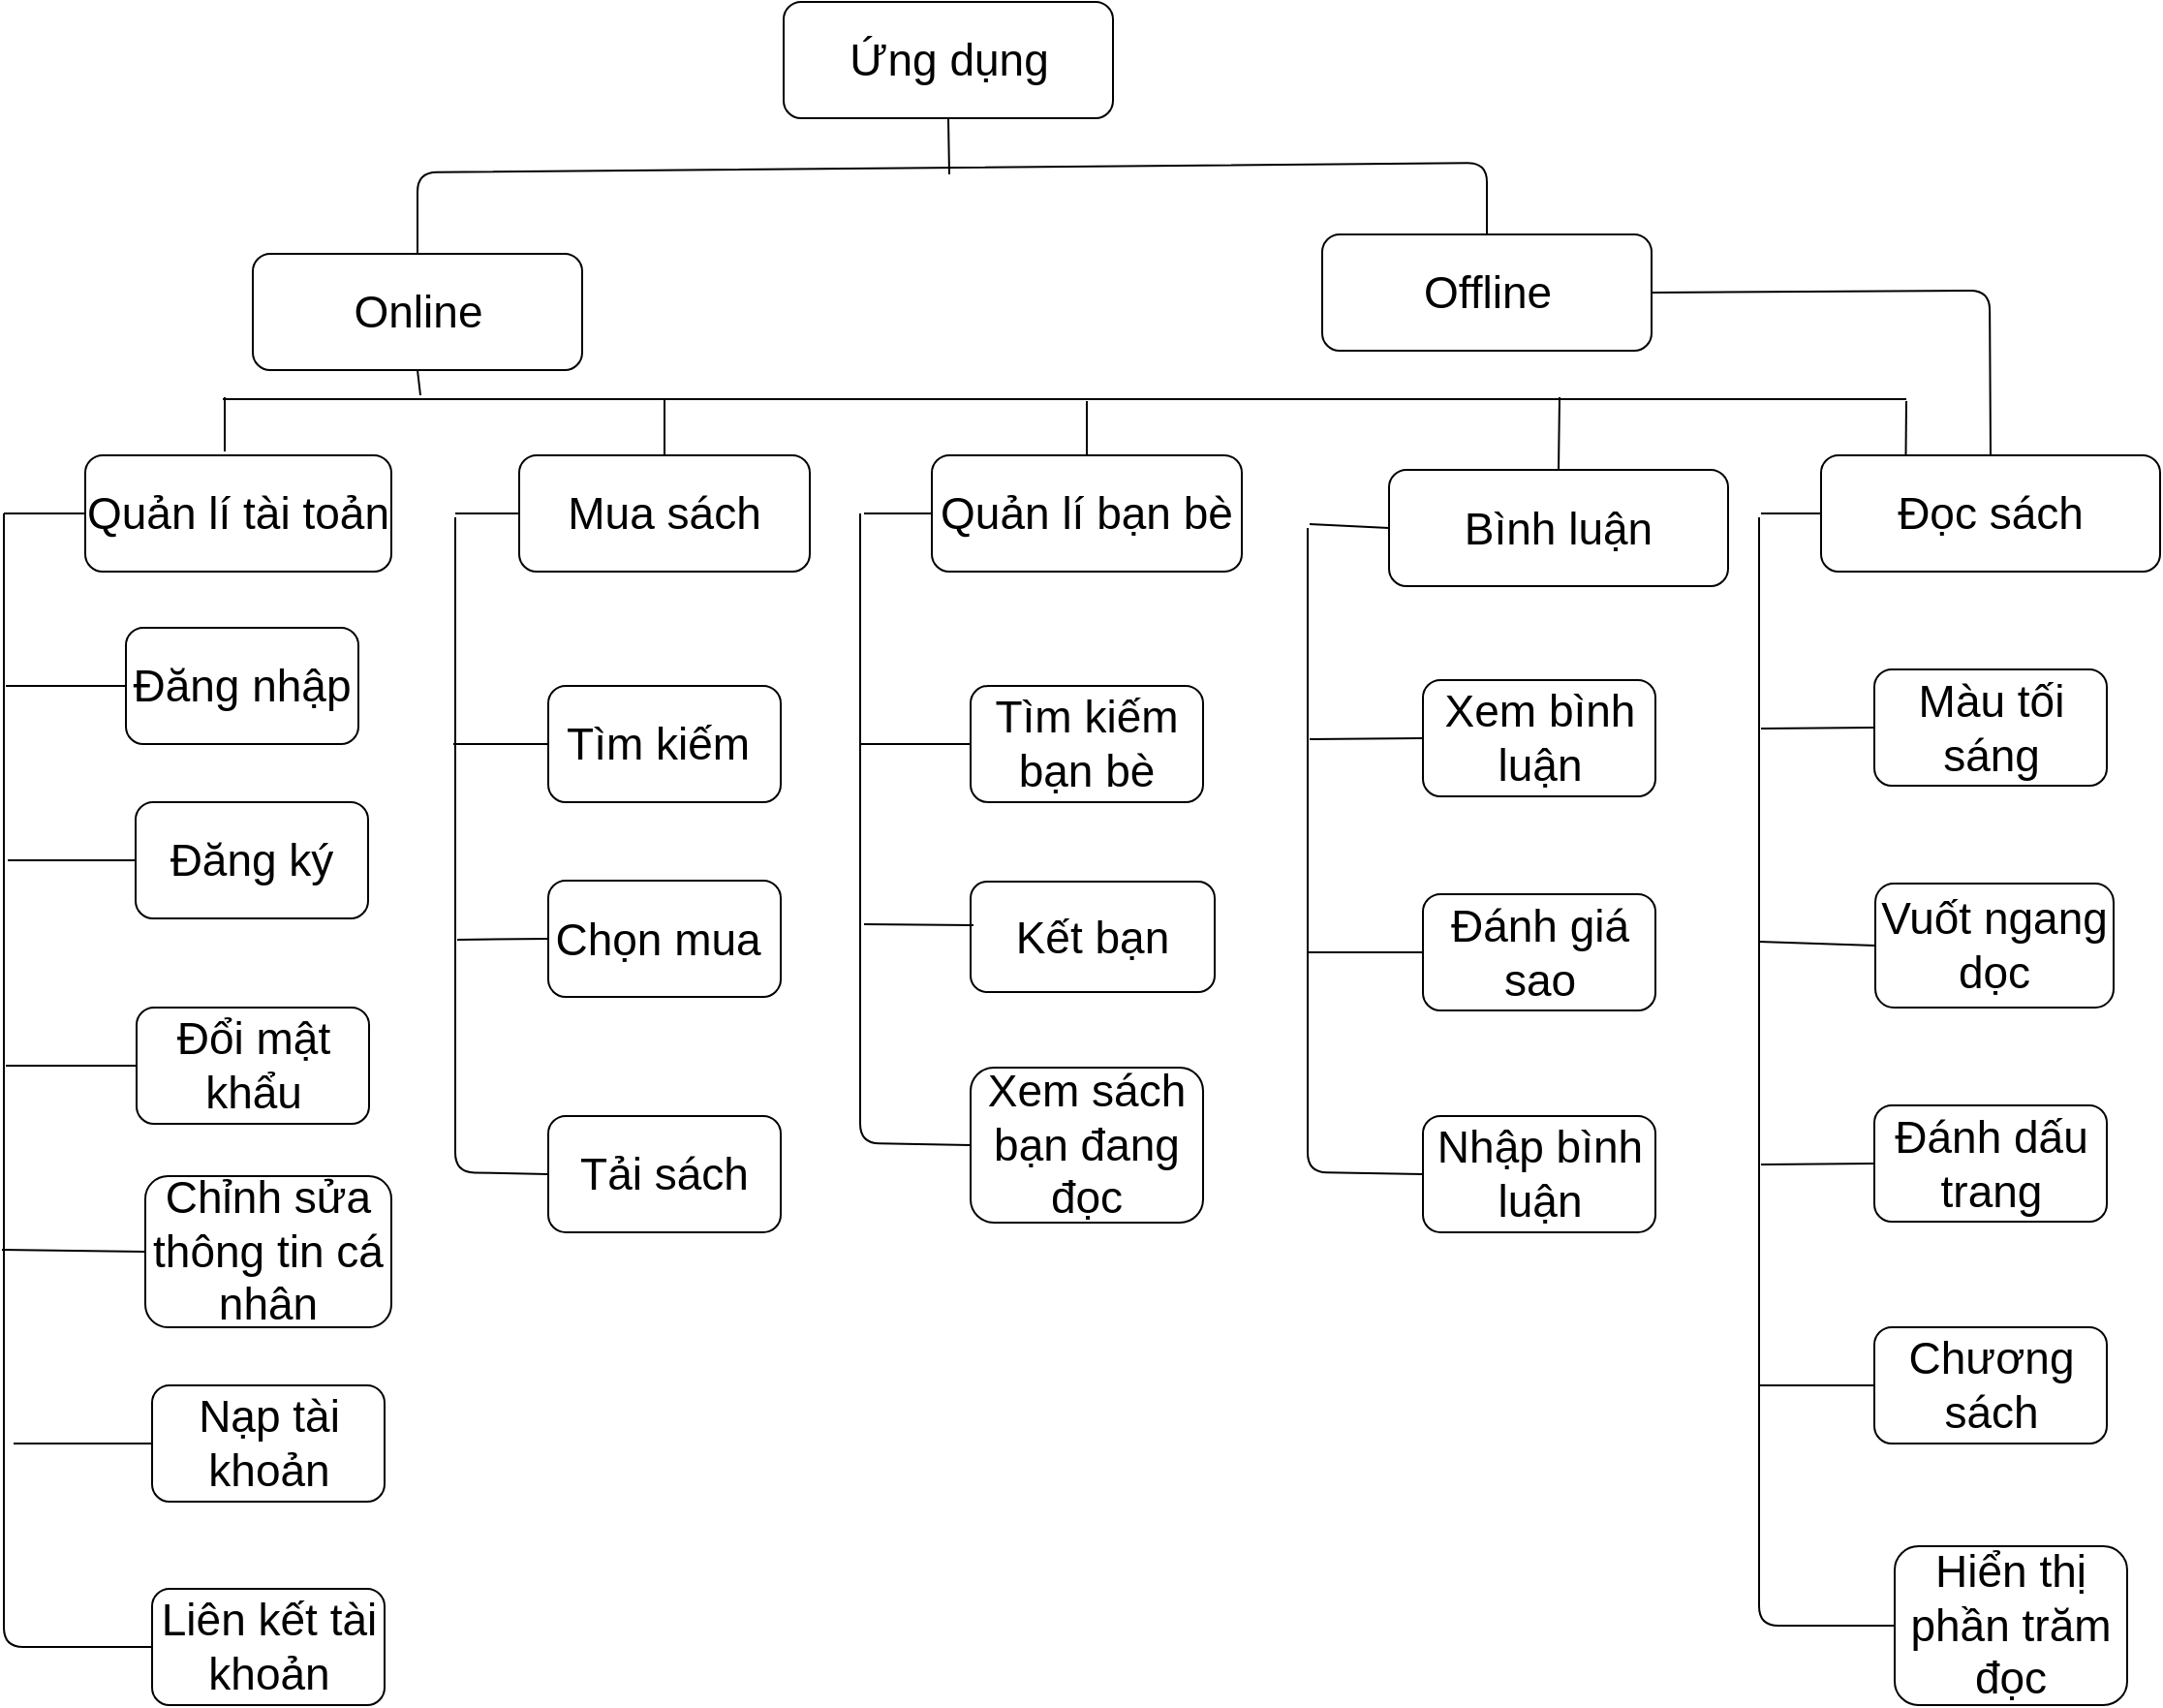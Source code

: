 <mxfile version="10.7.5" type="device"><diagram id="VlffaPzYxkTm32JwT_m0" name="Page-1"><mxGraphModel dx="2173" dy="1277" grid="0" gridSize="10" guides="1" tooltips="1" connect="1" arrows="1" fold="1" page="0" pageScale="1" pageWidth="850" pageHeight="1100" math="0" shadow="0"><root><mxCell id="0"/><mxCell id="1" parent="0"/><mxCell id="oI9UhyWfP0C5pW0T2L1l-10" value="Online" style="rounded=1;whiteSpace=wrap;html=1;fontSize=23;" parent="1" vertex="1"><mxGeometry x="248.5" y="-178" width="170" height="60" as="geometry"/></mxCell><mxCell id="oI9UhyWfP0C5pW0T2L1l-11" value="Quản lí tài toản" style="rounded=1;whiteSpace=wrap;html=1;fontSize=23;" parent="1" vertex="1"><mxGeometry x="162" y="-74" width="158" height="60" as="geometry"/></mxCell><mxCell id="oI9UhyWfP0C5pW0T2L1l-12" value="Mua sách" style="rounded=1;whiteSpace=wrap;html=1;fontSize=23;" parent="1" vertex="1"><mxGeometry x="386" y="-74" width="150" height="60" as="geometry"/></mxCell><mxCell id="oI9UhyWfP0C5pW0T2L1l-13" value="Quản lí bạn bè" style="rounded=1;whiteSpace=wrap;html=1;fontSize=23;" parent="1" vertex="1"><mxGeometry x="599" y="-74" width="160" height="60" as="geometry"/></mxCell><mxCell id="oI9UhyWfP0C5pW0T2L1l-14" value="Đọc sách" style="rounded=1;whiteSpace=wrap;html=1;fontSize=23;" parent="1" vertex="1"><mxGeometry x="1058" y="-74" width="175" height="60" as="geometry"/></mxCell><mxCell id="oI9UhyWfP0C5pW0T2L1l-15" value="Đăng nhập" style="rounded=1;whiteSpace=wrap;html=1;fontSize=23;" parent="1" vertex="1"><mxGeometry x="183" y="15" width="120" height="60" as="geometry"/></mxCell><mxCell id="oI9UhyWfP0C5pW0T2L1l-16" value="Đăng ký" style="rounded=1;whiteSpace=wrap;html=1;fontSize=23;" parent="1" vertex="1"><mxGeometry x="188" y="105" width="120" height="60" as="geometry"/></mxCell><mxCell id="oI9UhyWfP0C5pW0T2L1l-18" value="Đổi mật khẩu" style="rounded=1;whiteSpace=wrap;html=1;fontSize=23;" parent="1" vertex="1"><mxGeometry x="188.5" y="211" width="120" height="60" as="geometry"/></mxCell><mxCell id="oI9UhyWfP0C5pW0T2L1l-19" value="Chỉnh sửa thông tin cá nhân" style="rounded=1;whiteSpace=wrap;html=1;fontSize=23;" parent="1" vertex="1"><mxGeometry x="193" y="298" width="127" height="78" as="geometry"/></mxCell><mxCell id="oI9UhyWfP0C5pW0T2L1l-20" value="Nạp tài khoản" style="rounded=1;whiteSpace=wrap;html=1;fontSize=23;" parent="1" vertex="1"><mxGeometry x="196.5" y="406" width="120" height="60" as="geometry"/></mxCell><mxCell id="oI9UhyWfP0C5pW0T2L1l-21" value="" style="endArrow=none;html=1;fontSize=23;exitX=0;exitY=0.5;exitDx=0;exitDy=0;" parent="1" edge="1" source="100U56If4wwKy3ElvNQV-19"><mxGeometry width="50" height="50" relative="1" as="geometry"><mxPoint x="125" y="541" as="sourcePoint"/><mxPoint x="120" y="-44" as="targetPoint"/><Array as="points"><mxPoint x="120" y="541"/></Array></mxGeometry></mxCell><mxCell id="oI9UhyWfP0C5pW0T2L1l-22" value="" style="endArrow=none;html=1;fontSize=23;entryX=0;entryY=0.5;entryDx=0;entryDy=0;" parent="1" target="oI9UhyWfP0C5pW0T2L1l-11" edge="1"><mxGeometry width="50" height="50" relative="1" as="geometry"><mxPoint x="120" y="-44" as="sourcePoint"/><mxPoint x="155" y="-75" as="targetPoint"/></mxGeometry></mxCell><mxCell id="oI9UhyWfP0C5pW0T2L1l-23" value="" style="endArrow=none;html=1;fontSize=23;entryX=0;entryY=0.5;entryDx=0;entryDy=0;" parent="1" target="oI9UhyWfP0C5pW0T2L1l-20" edge="1"><mxGeometry width="50" height="50" relative="1" as="geometry"><mxPoint x="125" y="436" as="sourcePoint"/><mxPoint x="106" y="568" as="targetPoint"/></mxGeometry></mxCell><mxCell id="oI9UhyWfP0C5pW0T2L1l-24" value="" style="endArrow=none;html=1;fontSize=23;entryX=0;entryY=0.5;entryDx=0;entryDy=0;" parent="1" target="oI9UhyWfP0C5pW0T2L1l-19" edge="1"><mxGeometry width="50" height="50" relative="1" as="geometry"><mxPoint x="119" y="336" as="sourcePoint"/><mxPoint x="164" y="408" as="targetPoint"/></mxGeometry></mxCell><mxCell id="oI9UhyWfP0C5pW0T2L1l-25" value="" style="endArrow=none;html=1;fontSize=23;entryX=0;entryY=0.5;entryDx=0;entryDy=0;" parent="1" target="oI9UhyWfP0C5pW0T2L1l-18" edge="1"><mxGeometry width="50" height="50" relative="1" as="geometry"><mxPoint x="121" y="241" as="sourcePoint"/><mxPoint x="170" y="273" as="targetPoint"/></mxGeometry></mxCell><mxCell id="oI9UhyWfP0C5pW0T2L1l-26" value="" style="endArrow=none;html=1;fontSize=23;entryX=0;entryY=0.5;entryDx=0;entryDy=0;" parent="1" target="oI9UhyWfP0C5pW0T2L1l-16" edge="1"><mxGeometry width="50" height="50" relative="1" as="geometry"><mxPoint x="122" y="135" as="sourcePoint"/><mxPoint x="127" y="160" as="targetPoint"/></mxGeometry></mxCell><mxCell id="oI9UhyWfP0C5pW0T2L1l-27" value="" style="endArrow=none;html=1;fontSize=23;entryX=0;entryY=0.5;entryDx=0;entryDy=0;" parent="1" target="oI9UhyWfP0C5pW0T2L1l-15" edge="1"><mxGeometry width="50" height="50" relative="1" as="geometry"><mxPoint x="121" y="45" as="sourcePoint"/><mxPoint x="164" y="57" as="targetPoint"/></mxGeometry></mxCell><mxCell id="oI9UhyWfP0C5pW0T2L1l-28" value="" style="endArrow=none;html=1;fontSize=23;" parent="1" edge="1"><mxGeometry width="50" height="50" relative="1" as="geometry"><mxPoint x="233" y="-103" as="sourcePoint"/><mxPoint x="1102" y="-103" as="targetPoint"/></mxGeometry></mxCell><mxCell id="oI9UhyWfP0C5pW0T2L1l-29" value="" style="endArrow=none;html=1;fontSize=23;" parent="1" edge="1"><mxGeometry width="50" height="50" relative="1" as="geometry"><mxPoint x="234" y="-76" as="sourcePoint"/><mxPoint x="234" y="-104" as="targetPoint"/></mxGeometry></mxCell><mxCell id="oI9UhyWfP0C5pW0T2L1l-30" value="" style="endArrow=none;html=1;fontSize=23;entryX=0.5;entryY=1;entryDx=0;entryDy=0;" parent="1" target="oI9UhyWfP0C5pW0T2L1l-10" edge="1"><mxGeometry width="50" height="50" relative="1" as="geometry"><mxPoint x="335" y="-105" as="sourcePoint"/><mxPoint x="456" y="-216" as="targetPoint"/></mxGeometry></mxCell><mxCell id="oI9UhyWfP0C5pW0T2L1l-31" value="" style="endArrow=none;html=1;fontSize=23;exitX=0.5;exitY=0;exitDx=0;exitDy=0;" parent="1" source="oI9UhyWfP0C5pW0T2L1l-12" edge="1"><mxGeometry width="50" height="50" relative="1" as="geometry"><mxPoint x="373" y="-127" as="sourcePoint"/><mxPoint x="461" y="-103" as="targetPoint"/></mxGeometry></mxCell><mxCell id="oI9UhyWfP0C5pW0T2L1l-32" value="" style="endArrow=none;html=1;fontSize=23;entryX=0.5;entryY=0;entryDx=0;entryDy=0;" parent="1" target="oI9UhyWfP0C5pW0T2L1l-13" edge="1"><mxGeometry width="50" height="50" relative="1" as="geometry"><mxPoint x="679" y="-102" as="sourcePoint"/><mxPoint x="801" y="-199" as="targetPoint"/></mxGeometry></mxCell><mxCell id="oI9UhyWfP0C5pW0T2L1l-33" value="" style="endArrow=none;html=1;fontSize=23;exitX=0.25;exitY=0;exitDx=0;exitDy=0;" parent="1" source="oI9UhyWfP0C5pW0T2L1l-14" edge="1"><mxGeometry width="50" height="50" relative="1" as="geometry"><mxPoint x="1130" y="-118" as="sourcePoint"/><mxPoint x="1102" y="-102" as="targetPoint"/></mxGeometry></mxCell><mxCell id="oI9UhyWfP0C5pW0T2L1l-34" value="Tìm kiếm&amp;nbsp;" style="rounded=1;whiteSpace=wrap;html=1;fontSize=23;" parent="1" vertex="1"><mxGeometry x="401" y="45" width="120" height="60" as="geometry"/></mxCell><mxCell id="oI9UhyWfP0C5pW0T2L1l-35" value="Chọn mua&amp;nbsp;" style="rounded=1;whiteSpace=wrap;html=1;fontSize=23;" parent="1" vertex="1"><mxGeometry x="401" y="145.5" width="120" height="60" as="geometry"/></mxCell><mxCell id="oI9UhyWfP0C5pW0T2L1l-36" value="Tải sách" style="rounded=1;whiteSpace=wrap;html=1;fontSize=23;" parent="1" vertex="1"><mxGeometry x="401" y="267" width="120" height="60" as="geometry"/></mxCell><mxCell id="oI9UhyWfP0C5pW0T2L1l-37" value="" style="endArrow=none;html=1;fontSize=23;exitX=0;exitY=0.5;exitDx=0;exitDy=0;" parent="1" edge="1" source="oI9UhyWfP0C5pW0T2L1l-36"><mxGeometry width="50" height="50" relative="1" as="geometry"><mxPoint x="353" y="295" as="sourcePoint"/><mxPoint x="353" y="-42" as="targetPoint"/><Array as="points"><mxPoint x="353" y="296"/></Array></mxGeometry></mxCell><mxCell id="oI9UhyWfP0C5pW0T2L1l-38" value="" style="endArrow=none;html=1;fontSize=23;entryX=0;entryY=0.5;entryDx=0;entryDy=0;" parent="1" target="oI9UhyWfP0C5pW0T2L1l-12" edge="1"><mxGeometry width="50" height="50" relative="1" as="geometry"><mxPoint x="353" y="-44" as="sourcePoint"/><mxPoint x="396" y="-35" as="targetPoint"/></mxGeometry></mxCell><mxCell id="oI9UhyWfP0C5pW0T2L1l-39" value="" style="endArrow=none;html=1;fontSize=23;entryX=0;entryY=0.5;entryDx=0;entryDy=0;" parent="1" target="oI9UhyWfP0C5pW0T2L1l-34" edge="1"><mxGeometry width="50" height="50" relative="1" as="geometry"><mxPoint x="352" y="75" as="sourcePoint"/><mxPoint x="407" y="42" as="targetPoint"/></mxGeometry></mxCell><mxCell id="oI9UhyWfP0C5pW0T2L1l-40" value="" style="endArrow=none;html=1;fontSize=23;entryX=0;entryY=0.5;entryDx=0;entryDy=0;" parent="1" target="oI9UhyWfP0C5pW0T2L1l-35" edge="1"><mxGeometry width="50" height="50" relative="1" as="geometry"><mxPoint x="354" y="176" as="sourcePoint"/><mxPoint x="399" y="141" as="targetPoint"/></mxGeometry></mxCell><mxCell id="oI9UhyWfP0C5pW0T2L1l-42" value="Màu tối sáng" style="rounded=1;whiteSpace=wrap;html=1;fontSize=23;" parent="1" vertex="1"><mxGeometry x="1085.5" y="36.5" width="120" height="60" as="geometry"/></mxCell><mxCell id="oI9UhyWfP0C5pW0T2L1l-43" value="Vuốt ngang dọc" style="rounded=1;whiteSpace=wrap;html=1;fontSize=23;" parent="1" vertex="1"><mxGeometry x="1086" y="147" width="123" height="64" as="geometry"/></mxCell><mxCell id="oI9UhyWfP0C5pW0T2L1l-44" value="Đánh dấu trang" style="rounded=1;whiteSpace=wrap;html=1;fontSize=23;" parent="1" vertex="1"><mxGeometry x="1085.5" y="261.5" width="120" height="60" as="geometry"/></mxCell><mxCell id="oI9UhyWfP0C5pW0T2L1l-45" value="Chương sách" style="rounded=1;whiteSpace=wrap;html=1;fontSize=23;" parent="1" vertex="1"><mxGeometry x="1085.5" y="376" width="120" height="60" as="geometry"/></mxCell><mxCell id="oI9UhyWfP0C5pW0T2L1l-46" value="Tìm kiếm bạn bè" style="rounded=1;whiteSpace=wrap;html=1;fontSize=23;" parent="1" vertex="1"><mxGeometry x="619" y="45" width="120" height="60" as="geometry"/></mxCell><mxCell id="oI9UhyWfP0C5pW0T2L1l-47" value="Kết bạn" style="rounded=1;whiteSpace=wrap;html=1;fontSize=23;" parent="1" vertex="1"><mxGeometry x="619" y="146" width="126" height="57" as="geometry"/></mxCell><mxCell id="oI9UhyWfP0C5pW0T2L1l-49" value="" style="endArrow=none;html=1;fontSize=23;exitX=0;exitY=0.5;exitDx=0;exitDy=0;" parent="1" edge="1" source="100U56If4wwKy3ElvNQV-1"><mxGeometry width="50" height="50" relative="1" as="geometry"><mxPoint x="1026" y="515" as="sourcePoint"/><mxPoint x="1026" y="-42" as="targetPoint"/><Array as="points"><mxPoint x="1026" y="530"/></Array></mxGeometry></mxCell><mxCell id="oI9UhyWfP0C5pW0T2L1l-50" value="" style="endArrow=none;html=1;fontSize=23;entryX=0;entryY=0.5;entryDx=0;entryDy=0;" parent="1" target="oI9UhyWfP0C5pW0T2L1l-14" edge="1"><mxGeometry width="50" height="50" relative="1" as="geometry"><mxPoint x="1027" y="-44" as="sourcePoint"/><mxPoint x="1077" y="-50" as="targetPoint"/></mxGeometry></mxCell><mxCell id="oI9UhyWfP0C5pW0T2L1l-51" value="" style="endArrow=none;html=1;fontSize=23;entryX=0;entryY=0.5;entryDx=0;entryDy=0;" parent="1" target="oI9UhyWfP0C5pW0T2L1l-42" edge="1"><mxGeometry width="50" height="50" relative="1" as="geometry"><mxPoint x="1027" y="67" as="sourcePoint"/><mxPoint x="1082" y="48" as="targetPoint"/></mxGeometry></mxCell><mxCell id="oI9UhyWfP0C5pW0T2L1l-52" value="" style="endArrow=none;html=1;fontSize=23;entryX=0;entryY=0.5;entryDx=0;entryDy=0;" parent="1" target="oI9UhyWfP0C5pW0T2L1l-43" edge="1"><mxGeometry width="50" height="50" relative="1" as="geometry"><mxPoint x="1026" y="177" as="sourcePoint"/><mxPoint x="1087" y="154" as="targetPoint"/></mxGeometry></mxCell><mxCell id="oI9UhyWfP0C5pW0T2L1l-53" value="" style="endArrow=none;html=1;fontSize=23;entryX=0;entryY=0.5;entryDx=0;entryDy=0;" parent="1" target="oI9UhyWfP0C5pW0T2L1l-44" edge="1"><mxGeometry width="50" height="50" relative="1" as="geometry"><mxPoint x="1027" y="292" as="sourcePoint"/><mxPoint x="1089" y="231" as="targetPoint"/></mxGeometry></mxCell><mxCell id="oI9UhyWfP0C5pW0T2L1l-54" value="" style="endArrow=none;html=1;fontSize=23;entryX=0;entryY=0.5;entryDx=0;entryDy=0;" parent="1" target="oI9UhyWfP0C5pW0T2L1l-45" edge="1"><mxGeometry width="50" height="50" relative="1" as="geometry"><mxPoint x="1026" y="406" as="sourcePoint"/><mxPoint x="1089" y="364" as="targetPoint"/></mxGeometry></mxCell><mxCell id="oI9UhyWfP0C5pW0T2L1l-55" value="" style="endArrow=none;html=1;fontSize=23;exitX=0;exitY=0.5;exitDx=0;exitDy=0;" parent="1" edge="1" source="TE63RQ-3djQ8QspinNBK-10"><mxGeometry width="50" height="50" relative="1" as="geometry"><mxPoint x="562" y="283" as="sourcePoint"/><mxPoint x="562" y="-44" as="targetPoint"/><Array as="points"><mxPoint x="562" y="281"/></Array></mxGeometry></mxCell><mxCell id="oI9UhyWfP0C5pW0T2L1l-56" value="" style="endArrow=none;html=1;fontSize=23;entryX=0;entryY=0.5;entryDx=0;entryDy=0;" parent="1" target="oI9UhyWfP0C5pW0T2L1l-13" edge="1"><mxGeometry width="50" height="50" relative="1" as="geometry"><mxPoint x="564" y="-44" as="sourcePoint"/><mxPoint x="609" y="-51" as="targetPoint"/></mxGeometry></mxCell><mxCell id="oI9UhyWfP0C5pW0T2L1l-57" value="" style="endArrow=none;html=1;fontSize=23;entryX=0;entryY=0.5;entryDx=0;entryDy=0;" parent="1" target="oI9UhyWfP0C5pW0T2L1l-46" edge="1"><mxGeometry width="50" height="50" relative="1" as="geometry"><mxPoint x="562" y="75" as="sourcePoint"/><mxPoint x="617" y="47" as="targetPoint"/></mxGeometry></mxCell><mxCell id="oI9UhyWfP0C5pW0T2L1l-58" value="" style="endArrow=none;html=1;fontSize=23;entryX=0.012;entryY=0.395;entryDx=0;entryDy=0;entryPerimeter=0;" parent="1" target="oI9UhyWfP0C5pW0T2L1l-47" edge="1"><mxGeometry width="50" height="50" relative="1" as="geometry"><mxPoint x="564" y="168" as="sourcePoint"/><mxPoint x="621" y="173" as="targetPoint"/></mxGeometry></mxCell><mxCell id="100U56If4wwKy3ElvNQV-1" value="Hiển thị phần trăm đọc" style="rounded=1;whiteSpace=wrap;html=1;fontSize=23;" parent="1" vertex="1"><mxGeometry x="1096" y="489" width="120" height="82" as="geometry"/></mxCell><mxCell id="100U56If4wwKy3ElvNQV-5" value="Bình luận" style="rounded=1;whiteSpace=wrap;html=1;fontSize=23;" parent="1" vertex="1"><mxGeometry x="835" y="-66.5" width="175" height="60" as="geometry"/></mxCell><mxCell id="100U56If4wwKy3ElvNQV-6" value="" style="endArrow=none;html=1;fontSize=23;exitX=0.5;exitY=0;exitDx=0;exitDy=0;" parent="1" source="100U56If4wwKy3ElvNQV-5" edge="1"><mxGeometry width="50" height="50" relative="1" as="geometry"><mxPoint x="897" y="-112.5" as="sourcePoint"/><mxPoint x="923" y="-104" as="targetPoint"/></mxGeometry></mxCell><mxCell id="100U56If4wwKy3ElvNQV-7" value="Xem bình luận" style="rounded=1;whiteSpace=wrap;html=1;fontSize=23;" parent="1" vertex="1"><mxGeometry x="852.5" y="42" width="120" height="60" as="geometry"/></mxCell><mxCell id="100U56If4wwKy3ElvNQV-8" value="Đánh giá sao" style="rounded=1;whiteSpace=wrap;html=1;fontSize=23;" parent="1" vertex="1"><mxGeometry x="852.5" y="152.5" width="120" height="60" as="geometry"/></mxCell><mxCell id="100U56If4wwKy3ElvNQV-9" value="Nhập bình luận" style="rounded=1;whiteSpace=wrap;html=1;fontSize=23;" parent="1" vertex="1"><mxGeometry x="852.5" y="267" width="120" height="60" as="geometry"/></mxCell><mxCell id="100U56If4wwKy3ElvNQV-11" value="" style="endArrow=none;html=1;fontSize=23;exitX=0;exitY=0.5;exitDx=0;exitDy=0;" parent="1" edge="1" source="100U56If4wwKy3ElvNQV-9"><mxGeometry width="50" height="50" relative="1" as="geometry"><mxPoint x="793" y="295.5" as="sourcePoint"/><mxPoint x="793" y="-36.5" as="targetPoint"/><Array as="points"><mxPoint x="793" y="296"/></Array></mxGeometry></mxCell><mxCell id="100U56If4wwKy3ElvNQV-12" value="" style="endArrow=none;html=1;fontSize=23;entryX=0;entryY=0.5;entryDx=0;entryDy=0;" parent="1" target="100U56If4wwKy3ElvNQV-5" edge="1"><mxGeometry width="50" height="50" relative="1" as="geometry"><mxPoint x="794" y="-38.5" as="sourcePoint"/><mxPoint x="844" y="-44.5" as="targetPoint"/></mxGeometry></mxCell><mxCell id="100U56If4wwKy3ElvNQV-13" value="" style="endArrow=none;html=1;fontSize=23;entryX=0;entryY=0.5;entryDx=0;entryDy=0;" parent="1" target="100U56If4wwKy3ElvNQV-7" edge="1"><mxGeometry width="50" height="50" relative="1" as="geometry"><mxPoint x="794" y="72.5" as="sourcePoint"/><mxPoint x="849" y="53.5" as="targetPoint"/></mxGeometry></mxCell><mxCell id="100U56If4wwKy3ElvNQV-14" value="" style="endArrow=none;html=1;fontSize=23;entryX=0;entryY=0.5;entryDx=0;entryDy=0;" parent="1" target="100U56If4wwKy3ElvNQV-8" edge="1"><mxGeometry width="50" height="50" relative="1" as="geometry"><mxPoint x="793" y="182.5" as="sourcePoint"/><mxPoint x="854" y="159.5" as="targetPoint"/></mxGeometry></mxCell><mxCell id="100U56If4wwKy3ElvNQV-19" value="Liên kết tài khoản" style="rounded=1;whiteSpace=wrap;html=1;fontSize=23;" parent="1" vertex="1"><mxGeometry x="196.5" y="511" width="120" height="60" as="geometry"/></mxCell><mxCell id="TE63RQ-3djQ8QspinNBK-3" value="Offline" style="rounded=1;whiteSpace=wrap;html=1;fontSize=23;" vertex="1" parent="1"><mxGeometry x="800.5" y="-188" width="170" height="60" as="geometry"/></mxCell><mxCell id="TE63RQ-3djQ8QspinNBK-5" value="Ứng dụng" style="rounded=1;whiteSpace=wrap;html=1;fontSize=23;" vertex="1" parent="1"><mxGeometry x="522.5" y="-308" width="170" height="60" as="geometry"/></mxCell><mxCell id="TE63RQ-3djQ8QspinNBK-7" value="" style="endArrow=none;html=1;exitX=0.5;exitY=0;exitDx=0;exitDy=0;entryX=0.5;entryY=0;entryDx=0;entryDy=0;" edge="1" parent="1" source="oI9UhyWfP0C5pW0T2L1l-10" target="TE63RQ-3djQ8QspinNBK-3"><mxGeometry width="50" height="50" relative="1" as="geometry"><mxPoint x="328.5" y="-219" as="sourcePoint"/><mxPoint x="882.5" y="-225" as="targetPoint"/><Array as="points"><mxPoint x="333.5" y="-220"/><mxPoint x="885.5" y="-225"/></Array></mxGeometry></mxCell><mxCell id="TE63RQ-3djQ8QspinNBK-8" value="" style="endArrow=none;html=1;exitX=0.5;exitY=1;exitDx=0;exitDy=0;" edge="1" parent="1" source="TE63RQ-3djQ8QspinNBK-5"><mxGeometry width="50" height="50" relative="1" as="geometry"><mxPoint x="847.5" y="-264" as="sourcePoint"/><mxPoint x="608" y="-219" as="targetPoint"/></mxGeometry></mxCell><mxCell id="TE63RQ-3djQ8QspinNBK-9" value="" style="endArrow=none;html=1;exitX=1;exitY=0.5;exitDx=0;exitDy=0;entryX=0.5;entryY=0;entryDx=0;entryDy=0;" edge="1" parent="1" source="TE63RQ-3djQ8QspinNBK-3" target="oI9UhyWfP0C5pW0T2L1l-14"><mxGeometry width="50" height="50" relative="1" as="geometry"><mxPoint x="1194" y="-124" as="sourcePoint"/><mxPoint x="1244" y="-174" as="targetPoint"/><Array as="points"><mxPoint x="1145" y="-159"/></Array></mxGeometry></mxCell><mxCell id="TE63RQ-3djQ8QspinNBK-10" value="Xem sách bạn đang đọc" style="rounded=1;whiteSpace=wrap;html=1;fontSize=23;" vertex="1" parent="1"><mxGeometry x="619" y="242" width="120" height="80" as="geometry"/></mxCell></root></mxGraphModel></diagram></mxfile>